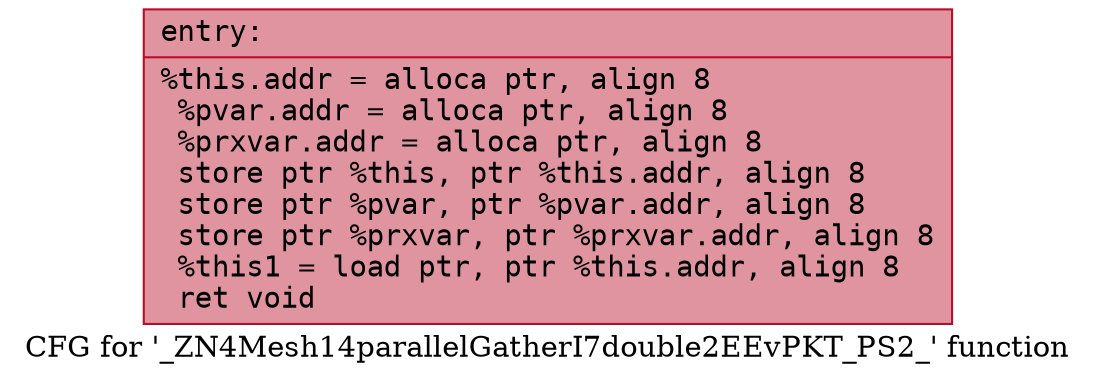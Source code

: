 digraph "CFG for '_ZN4Mesh14parallelGatherI7double2EEvPKT_PS2_' function" {
	label="CFG for '_ZN4Mesh14parallelGatherI7double2EEvPKT_PS2_' function";

	Node0x56307d78b9b0 [shape=record,color="#b70d28ff", style=filled, fillcolor="#b70d2870" fontname="Courier",label="{entry:\l|  %this.addr = alloca ptr, align 8\l  %pvar.addr = alloca ptr, align 8\l  %prxvar.addr = alloca ptr, align 8\l  store ptr %this, ptr %this.addr, align 8\l  store ptr %pvar, ptr %pvar.addr, align 8\l  store ptr %prxvar, ptr %prxvar.addr, align 8\l  %this1 = load ptr, ptr %this.addr, align 8\l  ret void\l}"];
}
